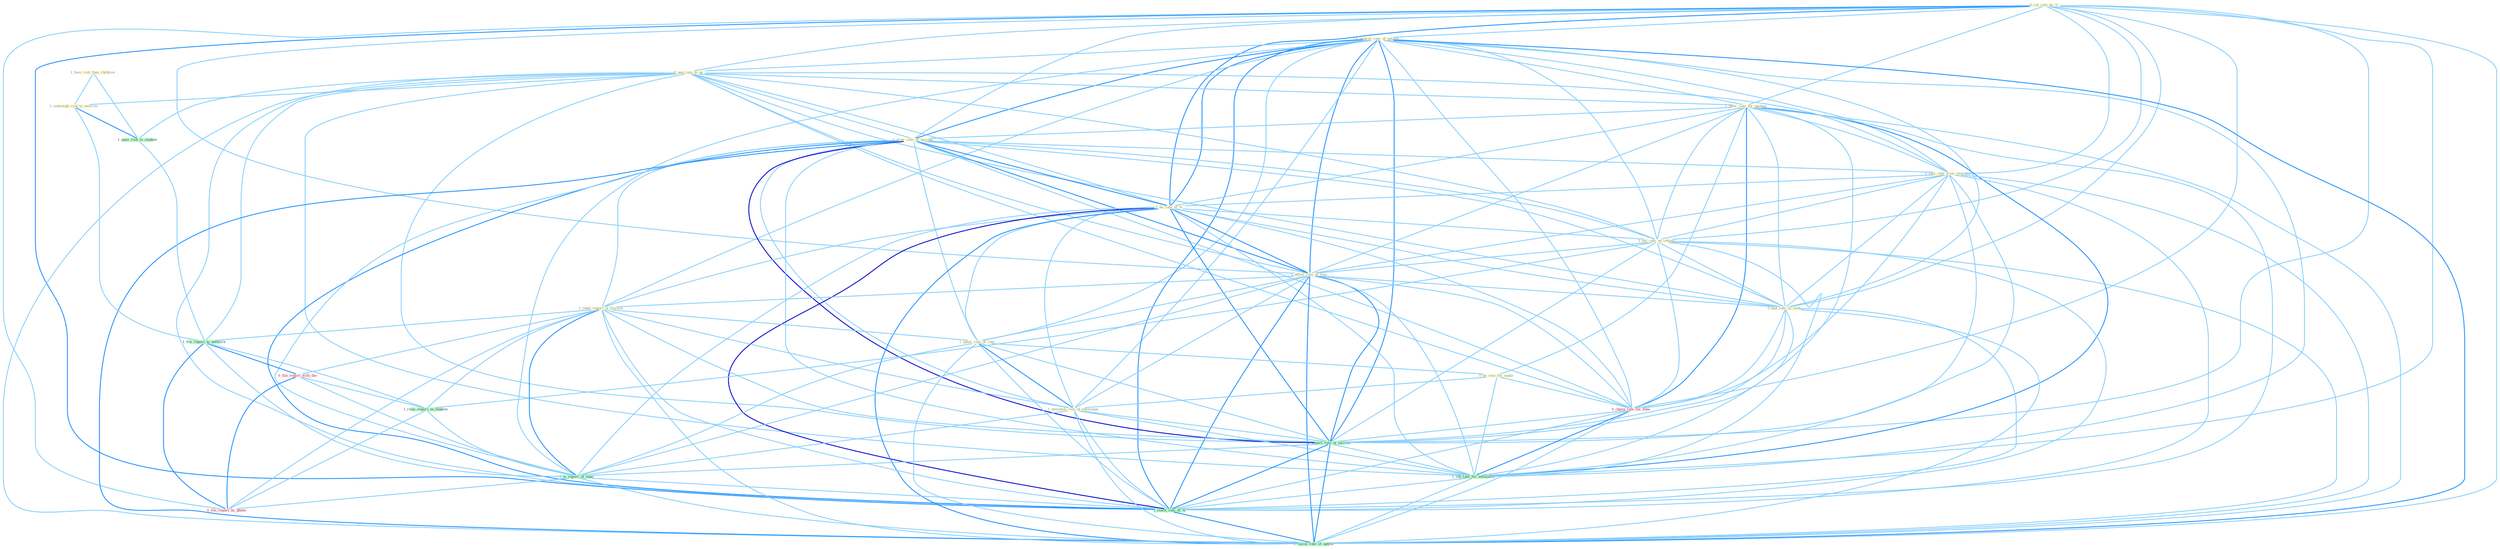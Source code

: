 Graph G{ 
    node
    [shape=polygon,style=filled,width=.5,height=.06,color="#BDFCC9",fixedsize=true,fontsize=4,
    fontcolor="#2f4f4f"];
    {node
    [color="#ffffe0", fontcolor="#8b7d6b"] "0_cut_rate_by_% " "1_face_risk_than_children " "1_improv_rate_of_patient " "0_peg_rate_to_us " "1_offer_rate_for_packag " "1_slow_rate_of_increas " "0_rais_rate_from_yearnum " "1_ha_rate_of_% " "1_outweigh_risk_to_environ " "1_set_rate_on_refund " "1_affect_rate_of_issu " "1_label_report_of_friction " "0_had_rate_in_studi " "1_ignor_role_of_rate " "0_be_role_for_make " "1_diminish_role_of_entitynam "}
{node [color="#fff0f5", fontcolor="#b22222"] "0_file_report_with_the " "0_charg_rate_for_time " "0_file_report_by_phone "}
edge [color="#B0E2FF"];

	"0_cut_rate_by_% " -- "1_improv_rate_of_patient " [w="1", color="#87cefa" ];
	"0_cut_rate_by_% " -- "0_peg_rate_to_us " [w="1", color="#87cefa" ];
	"0_cut_rate_by_% " -- "1_offer_rate_for_packag " [w="1", color="#87cefa" ];
	"0_cut_rate_by_% " -- "1_slow_rate_of_increas " [w="1", color="#87cefa" ];
	"0_cut_rate_by_% " -- "0_rais_rate_from_yearnum " [w="1", color="#87cefa" ];
	"0_cut_rate_by_% " -- "1_ha_rate_of_% " [w="2", color="#1e90ff" , len=0.8];
	"0_cut_rate_by_% " -- "1_set_rate_on_refund " [w="1", color="#87cefa" ];
	"0_cut_rate_by_% " -- "1_affect_rate_of_issu " [w="1", color="#87cefa" ];
	"0_cut_rate_by_% " -- "0_had_rate_in_studi " [w="1", color="#87cefa" ];
	"0_cut_rate_by_% " -- "0_charg_rate_for_time " [w="1", color="#87cefa" ];
	"0_cut_rate_by_% " -- "1_expect_rate_of_increas " [w="1", color="#87cefa" ];
	"0_cut_rate_by_% " -- "1_lift_rate_for_entitynam " [w="1", color="#87cefa" ];
	"0_cut_rate_by_% " -- "1_reach_rate_of_% " [w="2", color="#1e90ff" , len=0.8];
	"0_cut_rate_by_% " -- "0_file_report_by_phone " [w="1", color="#87cefa" ];
	"0_cut_rate_by_% " -- "1_calcul_rate_of_option " [w="1", color="#87cefa" ];
	"1_face_risk_than_children " -- "1_outweigh_risk_to_environ " [w="1", color="#87cefa" ];
	"1_face_risk_than_children " -- "1_pose_risk_to_student " [w="1", color="#87cefa" ];
	"1_improv_rate_of_patient " -- "0_peg_rate_to_us " [w="1", color="#87cefa" ];
	"1_improv_rate_of_patient " -- "1_offer_rate_for_packag " [w="1", color="#87cefa" ];
	"1_improv_rate_of_patient " -- "1_slow_rate_of_increas " [w="2", color="#1e90ff" , len=0.8];
	"1_improv_rate_of_patient " -- "0_rais_rate_from_yearnum " [w="1", color="#87cefa" ];
	"1_improv_rate_of_patient " -- "1_ha_rate_of_% " [w="2", color="#1e90ff" , len=0.8];
	"1_improv_rate_of_patient " -- "1_set_rate_on_refund " [w="1", color="#87cefa" ];
	"1_improv_rate_of_patient " -- "1_affect_rate_of_issu " [w="2", color="#1e90ff" , len=0.8];
	"1_improv_rate_of_patient " -- "1_label_report_of_friction " [w="1", color="#87cefa" ];
	"1_improv_rate_of_patient " -- "0_had_rate_in_studi " [w="1", color="#87cefa" ];
	"1_improv_rate_of_patient " -- "1_ignor_role_of_rate " [w="1", color="#87cefa" ];
	"1_improv_rate_of_patient " -- "1_diminish_role_of_entitynam " [w="1", color="#87cefa" ];
	"1_improv_rate_of_patient " -- "0_charg_rate_for_time " [w="1", color="#87cefa" ];
	"1_improv_rate_of_patient " -- "1_expect_rate_of_increas " [w="2", color="#1e90ff" , len=0.8];
	"1_improv_rate_of_patient " -- "1_lift_rate_for_entitynam " [w="1", color="#87cefa" ];
	"1_improv_rate_of_patient " -- "1_is_report_of_topic " [w="1", color="#87cefa" ];
	"1_improv_rate_of_patient " -- "1_reach_rate_of_% " [w="2", color="#1e90ff" , len=0.8];
	"1_improv_rate_of_patient " -- "1_calcul_rate_of_option " [w="2", color="#1e90ff" , len=0.8];
	"0_peg_rate_to_us " -- "1_offer_rate_for_packag " [w="1", color="#87cefa" ];
	"0_peg_rate_to_us " -- "1_slow_rate_of_increas " [w="1", color="#87cefa" ];
	"0_peg_rate_to_us " -- "0_rais_rate_from_yearnum " [w="1", color="#87cefa" ];
	"0_peg_rate_to_us " -- "1_ha_rate_of_% " [w="1", color="#87cefa" ];
	"0_peg_rate_to_us " -- "1_outweigh_risk_to_environ " [w="1", color="#87cefa" ];
	"0_peg_rate_to_us " -- "1_set_rate_on_refund " [w="1", color="#87cefa" ];
	"0_peg_rate_to_us " -- "1_affect_rate_of_issu " [w="1", color="#87cefa" ];
	"0_peg_rate_to_us " -- "0_had_rate_in_studi " [w="1", color="#87cefa" ];
	"0_peg_rate_to_us " -- "1_pose_risk_to_student " [w="1", color="#87cefa" ];
	"0_peg_rate_to_us " -- "1_file_report_to_network " [w="1", color="#87cefa" ];
	"0_peg_rate_to_us " -- "0_charg_rate_for_time " [w="1", color="#87cefa" ];
	"0_peg_rate_to_us " -- "1_expect_rate_of_increas " [w="1", color="#87cefa" ];
	"0_peg_rate_to_us " -- "1_lift_rate_for_entitynam " [w="1", color="#87cefa" ];
	"0_peg_rate_to_us " -- "1_reach_rate_of_% " [w="1", color="#87cefa" ];
	"0_peg_rate_to_us " -- "1_calcul_rate_of_option " [w="1", color="#87cefa" ];
	"1_offer_rate_for_packag " -- "1_slow_rate_of_increas " [w="1", color="#87cefa" ];
	"1_offer_rate_for_packag " -- "0_rais_rate_from_yearnum " [w="1", color="#87cefa" ];
	"1_offer_rate_for_packag " -- "1_ha_rate_of_% " [w="1", color="#87cefa" ];
	"1_offer_rate_for_packag " -- "1_set_rate_on_refund " [w="1", color="#87cefa" ];
	"1_offer_rate_for_packag " -- "1_affect_rate_of_issu " [w="1", color="#87cefa" ];
	"1_offer_rate_for_packag " -- "0_had_rate_in_studi " [w="1", color="#87cefa" ];
	"1_offer_rate_for_packag " -- "0_be_role_for_make " [w="1", color="#87cefa" ];
	"1_offer_rate_for_packag " -- "0_charg_rate_for_time " [w="2", color="#1e90ff" , len=0.8];
	"1_offer_rate_for_packag " -- "1_expect_rate_of_increas " [w="1", color="#87cefa" ];
	"1_offer_rate_for_packag " -- "1_lift_rate_for_entitynam " [w="2", color="#1e90ff" , len=0.8];
	"1_offer_rate_for_packag " -- "1_reach_rate_of_% " [w="1", color="#87cefa" ];
	"1_offer_rate_for_packag " -- "1_calcul_rate_of_option " [w="1", color="#87cefa" ];
	"1_slow_rate_of_increas " -- "0_rais_rate_from_yearnum " [w="1", color="#87cefa" ];
	"1_slow_rate_of_increas " -- "1_ha_rate_of_% " [w="2", color="#1e90ff" , len=0.8];
	"1_slow_rate_of_increas " -- "1_set_rate_on_refund " [w="1", color="#87cefa" ];
	"1_slow_rate_of_increas " -- "1_affect_rate_of_issu " [w="2", color="#1e90ff" , len=0.8];
	"1_slow_rate_of_increas " -- "1_label_report_of_friction " [w="1", color="#87cefa" ];
	"1_slow_rate_of_increas " -- "0_had_rate_in_studi " [w="1", color="#87cefa" ];
	"1_slow_rate_of_increas " -- "1_ignor_role_of_rate " [w="1", color="#87cefa" ];
	"1_slow_rate_of_increas " -- "1_diminish_role_of_entitynam " [w="1", color="#87cefa" ];
	"1_slow_rate_of_increas " -- "0_charg_rate_for_time " [w="1", color="#87cefa" ];
	"1_slow_rate_of_increas " -- "1_expect_rate_of_increas " [w="3", color="#0000cd" , len=0.6];
	"1_slow_rate_of_increas " -- "1_lift_rate_for_entitynam " [w="1", color="#87cefa" ];
	"1_slow_rate_of_increas " -- "1_is_report_of_topic " [w="1", color="#87cefa" ];
	"1_slow_rate_of_increas " -- "1_reach_rate_of_% " [w="2", color="#1e90ff" , len=0.8];
	"1_slow_rate_of_increas " -- "1_calcul_rate_of_option " [w="2", color="#1e90ff" , len=0.8];
	"0_rais_rate_from_yearnum " -- "1_ha_rate_of_% " [w="1", color="#87cefa" ];
	"0_rais_rate_from_yearnum " -- "1_set_rate_on_refund " [w="1", color="#87cefa" ];
	"0_rais_rate_from_yearnum " -- "1_affect_rate_of_issu " [w="1", color="#87cefa" ];
	"0_rais_rate_from_yearnum " -- "0_had_rate_in_studi " [w="1", color="#87cefa" ];
	"0_rais_rate_from_yearnum " -- "0_charg_rate_for_time " [w="1", color="#87cefa" ];
	"0_rais_rate_from_yearnum " -- "1_expect_rate_of_increas " [w="1", color="#87cefa" ];
	"0_rais_rate_from_yearnum " -- "1_lift_rate_for_entitynam " [w="1", color="#87cefa" ];
	"0_rais_rate_from_yearnum " -- "1_reach_rate_of_% " [w="1", color="#87cefa" ];
	"0_rais_rate_from_yearnum " -- "1_calcul_rate_of_option " [w="1", color="#87cefa" ];
	"1_ha_rate_of_% " -- "1_set_rate_on_refund " [w="1", color="#87cefa" ];
	"1_ha_rate_of_% " -- "1_affect_rate_of_issu " [w="2", color="#1e90ff" , len=0.8];
	"1_ha_rate_of_% " -- "1_label_report_of_friction " [w="1", color="#87cefa" ];
	"1_ha_rate_of_% " -- "0_had_rate_in_studi " [w="1", color="#87cefa" ];
	"1_ha_rate_of_% " -- "1_ignor_role_of_rate " [w="1", color="#87cefa" ];
	"1_ha_rate_of_% " -- "1_diminish_role_of_entitynam " [w="1", color="#87cefa" ];
	"1_ha_rate_of_% " -- "0_charg_rate_for_time " [w="1", color="#87cefa" ];
	"1_ha_rate_of_% " -- "1_expect_rate_of_increas " [w="2", color="#1e90ff" , len=0.8];
	"1_ha_rate_of_% " -- "1_lift_rate_for_entitynam " [w="1", color="#87cefa" ];
	"1_ha_rate_of_% " -- "1_is_report_of_topic " [w="1", color="#87cefa" ];
	"1_ha_rate_of_% " -- "1_reach_rate_of_% " [w="3", color="#0000cd" , len=0.6];
	"1_ha_rate_of_% " -- "1_calcul_rate_of_option " [w="2", color="#1e90ff" , len=0.8];
	"1_outweigh_risk_to_environ " -- "1_pose_risk_to_student " [w="2", color="#1e90ff" , len=0.8];
	"1_outweigh_risk_to_environ " -- "1_file_report_to_network " [w="1", color="#87cefa" ];
	"1_set_rate_on_refund " -- "1_affect_rate_of_issu " [w="1", color="#87cefa" ];
	"1_set_rate_on_refund " -- "0_had_rate_in_studi " [w="1", color="#87cefa" ];
	"1_set_rate_on_refund " -- "0_charg_rate_for_time " [w="1", color="#87cefa" ];
	"1_set_rate_on_refund " -- "1_expect_rate_of_increas " [w="1", color="#87cefa" ];
	"1_set_rate_on_refund " -- "1_relai_report_on_tendenc " [w="1", color="#87cefa" ];
	"1_set_rate_on_refund " -- "1_lift_rate_for_entitynam " [w="1", color="#87cefa" ];
	"1_set_rate_on_refund " -- "1_reach_rate_of_% " [w="1", color="#87cefa" ];
	"1_set_rate_on_refund " -- "1_calcul_rate_of_option " [w="1", color="#87cefa" ];
	"1_affect_rate_of_issu " -- "1_label_report_of_friction " [w="1", color="#87cefa" ];
	"1_affect_rate_of_issu " -- "0_had_rate_in_studi " [w="1", color="#87cefa" ];
	"1_affect_rate_of_issu " -- "1_ignor_role_of_rate " [w="1", color="#87cefa" ];
	"1_affect_rate_of_issu " -- "1_diminish_role_of_entitynam " [w="1", color="#87cefa" ];
	"1_affect_rate_of_issu " -- "0_charg_rate_for_time " [w="1", color="#87cefa" ];
	"1_affect_rate_of_issu " -- "1_expect_rate_of_increas " [w="2", color="#1e90ff" , len=0.8];
	"1_affect_rate_of_issu " -- "1_lift_rate_for_entitynam " [w="1", color="#87cefa" ];
	"1_affect_rate_of_issu " -- "1_is_report_of_topic " [w="1", color="#87cefa" ];
	"1_affect_rate_of_issu " -- "1_reach_rate_of_% " [w="2", color="#1e90ff" , len=0.8];
	"1_affect_rate_of_issu " -- "1_calcul_rate_of_option " [w="2", color="#1e90ff" , len=0.8];
	"1_label_report_of_friction " -- "1_ignor_role_of_rate " [w="1", color="#87cefa" ];
	"1_label_report_of_friction " -- "1_diminish_role_of_entitynam " [w="1", color="#87cefa" ];
	"1_label_report_of_friction " -- "1_file_report_to_network " [w="1", color="#87cefa" ];
	"1_label_report_of_friction " -- "0_file_report_with_the " [w="1", color="#87cefa" ];
	"1_label_report_of_friction " -- "1_expect_rate_of_increas " [w="1", color="#87cefa" ];
	"1_label_report_of_friction " -- "1_relai_report_on_tendenc " [w="1", color="#87cefa" ];
	"1_label_report_of_friction " -- "1_is_report_of_topic " [w="2", color="#1e90ff" , len=0.8];
	"1_label_report_of_friction " -- "1_reach_rate_of_% " [w="1", color="#87cefa" ];
	"1_label_report_of_friction " -- "0_file_report_by_phone " [w="1", color="#87cefa" ];
	"1_label_report_of_friction " -- "1_calcul_rate_of_option " [w="1", color="#87cefa" ];
	"0_had_rate_in_studi " -- "0_charg_rate_for_time " [w="1", color="#87cefa" ];
	"0_had_rate_in_studi " -- "1_expect_rate_of_increas " [w="1", color="#87cefa" ];
	"0_had_rate_in_studi " -- "1_lift_rate_for_entitynam " [w="1", color="#87cefa" ];
	"0_had_rate_in_studi " -- "1_reach_rate_of_% " [w="1", color="#87cefa" ];
	"0_had_rate_in_studi " -- "1_calcul_rate_of_option " [w="1", color="#87cefa" ];
	"1_ignor_role_of_rate " -- "0_be_role_for_make " [w="1", color="#87cefa" ];
	"1_ignor_role_of_rate " -- "1_diminish_role_of_entitynam " [w="2", color="#1e90ff" , len=0.8];
	"1_ignor_role_of_rate " -- "1_expect_rate_of_increas " [w="1", color="#87cefa" ];
	"1_ignor_role_of_rate " -- "1_is_report_of_topic " [w="1", color="#87cefa" ];
	"1_ignor_role_of_rate " -- "1_reach_rate_of_% " [w="1", color="#87cefa" ];
	"1_ignor_role_of_rate " -- "1_calcul_rate_of_option " [w="1", color="#87cefa" ];
	"0_be_role_for_make " -- "1_diminish_role_of_entitynam " [w="1", color="#87cefa" ];
	"0_be_role_for_make " -- "0_charg_rate_for_time " [w="1", color="#87cefa" ];
	"0_be_role_for_make " -- "1_lift_rate_for_entitynam " [w="1", color="#87cefa" ];
	"1_diminish_role_of_entitynam " -- "1_expect_rate_of_increas " [w="1", color="#87cefa" ];
	"1_diminish_role_of_entitynam " -- "1_lift_rate_for_entitynam " [w="1", color="#87cefa" ];
	"1_diminish_role_of_entitynam " -- "1_is_report_of_topic " [w="1", color="#87cefa" ];
	"1_diminish_role_of_entitynam " -- "1_reach_rate_of_% " [w="1", color="#87cefa" ];
	"1_diminish_role_of_entitynam " -- "1_calcul_rate_of_option " [w="1", color="#87cefa" ];
	"1_pose_risk_to_student " -- "1_file_report_to_network " [w="1", color="#87cefa" ];
	"1_file_report_to_network " -- "0_file_report_with_the " [w="2", color="#1e90ff" , len=0.8];
	"1_file_report_to_network " -- "1_relai_report_on_tendenc " [w="1", color="#87cefa" ];
	"1_file_report_to_network " -- "1_is_report_of_topic " [w="1", color="#87cefa" ];
	"1_file_report_to_network " -- "0_file_report_by_phone " [w="2", color="#1e90ff" , len=0.8];
	"0_file_report_with_the " -- "1_relai_report_on_tendenc " [w="1", color="#87cefa" ];
	"0_file_report_with_the " -- "1_is_report_of_topic " [w="1", color="#87cefa" ];
	"0_file_report_with_the " -- "0_file_report_by_phone " [w="2", color="#1e90ff" , len=0.8];
	"0_charg_rate_for_time " -- "1_expect_rate_of_increas " [w="1", color="#87cefa" ];
	"0_charg_rate_for_time " -- "1_lift_rate_for_entitynam " [w="2", color="#1e90ff" , len=0.8];
	"0_charg_rate_for_time " -- "1_reach_rate_of_% " [w="1", color="#87cefa" ];
	"0_charg_rate_for_time " -- "1_calcul_rate_of_option " [w="1", color="#87cefa" ];
	"1_expect_rate_of_increas " -- "1_lift_rate_for_entitynam " [w="1", color="#87cefa" ];
	"1_expect_rate_of_increas " -- "1_is_report_of_topic " [w="1", color="#87cefa" ];
	"1_expect_rate_of_increas " -- "1_reach_rate_of_% " [w="2", color="#1e90ff" , len=0.8];
	"1_expect_rate_of_increas " -- "1_calcul_rate_of_option " [w="2", color="#1e90ff" , len=0.8];
	"1_relai_report_on_tendenc " -- "1_is_report_of_topic " [w="1", color="#87cefa" ];
	"1_relai_report_on_tendenc " -- "0_file_report_by_phone " [w="1", color="#87cefa" ];
	"1_lift_rate_for_entitynam " -- "1_reach_rate_of_% " [w="1", color="#87cefa" ];
	"1_lift_rate_for_entitynam " -- "1_calcul_rate_of_option " [w="1", color="#87cefa" ];
	"1_is_report_of_topic " -- "1_reach_rate_of_% " [w="1", color="#87cefa" ];
	"1_is_report_of_topic " -- "0_file_report_by_phone " [w="1", color="#87cefa" ];
	"1_is_report_of_topic " -- "1_calcul_rate_of_option " [w="1", color="#87cefa" ];
	"1_reach_rate_of_% " -- "1_calcul_rate_of_option " [w="2", color="#1e90ff" , len=0.8];
}